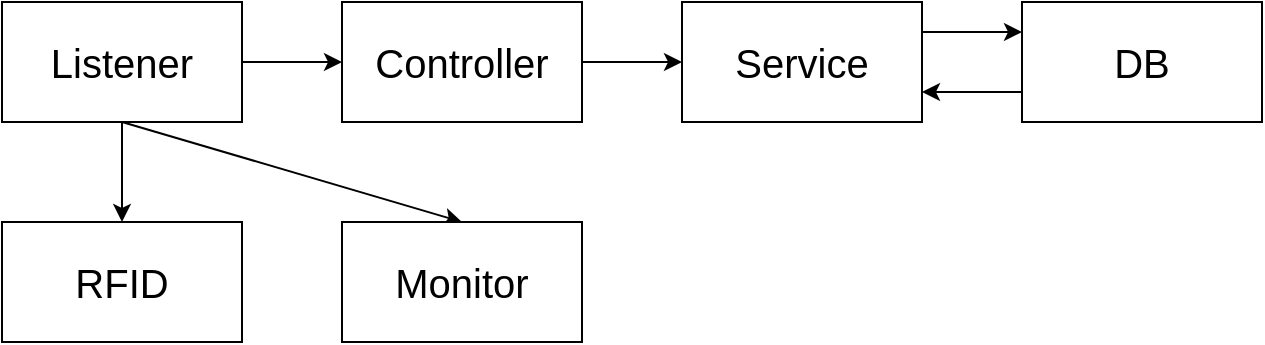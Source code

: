<mxfile>
    <diagram id="XLGdq-fokk2LQcQoX3o3" name="페이지-1">
        <mxGraphModel dx="761" dy="293" grid="1" gridSize="10" guides="1" tooltips="1" connect="1" arrows="1" fold="1" page="1" pageScale="1" pageWidth="1169" pageHeight="827" math="0" shadow="0">
            <root>
                <mxCell id="0"/>
                <mxCell id="1" parent="0"/>
                <mxCell id="74" style="edgeStyle=none;html=1;exitX=0.5;exitY=1;exitDx=0;exitDy=0;entryX=0.5;entryY=0;entryDx=0;entryDy=0;" parent="1" source="77" target="78" edge="1">
                    <mxGeometry relative="1" as="geometry"/>
                </mxCell>
                <mxCell id="75" style="edgeStyle=none;html=1;exitX=0.5;exitY=1;exitDx=0;exitDy=0;entryX=0.5;entryY=0;entryDx=0;entryDy=0;" parent="1" source="77" target="79" edge="1">
                    <mxGeometry relative="1" as="geometry"/>
                </mxCell>
                <mxCell id="76" style="edgeStyle=none;html=1;exitX=1;exitY=0.5;exitDx=0;exitDy=0;entryX=0;entryY=0.5;entryDx=0;entryDy=0;" parent="1" source="77" target="81" edge="1">
                    <mxGeometry relative="1" as="geometry"/>
                </mxCell>
                <mxCell id="77" value="&lt;span style=&quot;font-size: 20px&quot;&gt;Listener&lt;/span&gt;" style="rounded=0;whiteSpace=wrap;html=1;" parent="1" vertex="1">
                    <mxGeometry x="90" y="120" width="120" height="60" as="geometry"/>
                </mxCell>
                <mxCell id="78" value="&lt;font style=&quot;font-size: 20px&quot;&gt;RFID&lt;/font&gt;" style="rounded=0;whiteSpace=wrap;html=1;" parent="1" vertex="1">
                    <mxGeometry x="90" y="230" width="120" height="60" as="geometry"/>
                </mxCell>
                <mxCell id="79" value="&lt;font style=&quot;font-size: 20px&quot;&gt;Monitor&lt;/font&gt;" style="rounded=0;whiteSpace=wrap;html=1;" parent="1" vertex="1">
                    <mxGeometry x="260" y="230" width="120" height="60" as="geometry"/>
                </mxCell>
                <mxCell id="80" style="edgeStyle=none;html=1;exitX=1;exitY=0.5;exitDx=0;exitDy=0;entryX=0;entryY=0.5;entryDx=0;entryDy=0;" parent="1" source="81" target="83" edge="1">
                    <mxGeometry relative="1" as="geometry"/>
                </mxCell>
                <mxCell id="81" value="&lt;span style=&quot;font-size: 20px&quot;&gt;Controller&lt;/span&gt;" style="rounded=0;whiteSpace=wrap;html=1;" parent="1" vertex="1">
                    <mxGeometry x="260" y="120" width="120" height="60" as="geometry"/>
                </mxCell>
                <mxCell id="82" style="edgeStyle=none;html=1;exitX=1;exitY=0.25;exitDx=0;exitDy=0;entryX=0;entryY=0.25;entryDx=0;entryDy=0;" parent="1" source="83" target="85" edge="1">
                    <mxGeometry relative="1" as="geometry"/>
                </mxCell>
                <mxCell id="83" value="&lt;span style=&quot;font-size: 20px&quot;&gt;Service&lt;/span&gt;" style="rounded=0;whiteSpace=wrap;html=1;" parent="1" vertex="1">
                    <mxGeometry x="430" y="120" width="120" height="60" as="geometry"/>
                </mxCell>
                <mxCell id="84" style="edgeStyle=none;html=1;exitX=0;exitY=0.75;exitDx=0;exitDy=0;entryX=1;entryY=0.75;entryDx=0;entryDy=0;" parent="1" source="85" target="83" edge="1">
                    <mxGeometry relative="1" as="geometry"/>
                </mxCell>
                <mxCell id="85" value="&lt;span style=&quot;font-size: 20px&quot;&gt;DB&lt;/span&gt;" style="rounded=0;whiteSpace=wrap;html=1;" parent="1" vertex="1">
                    <mxGeometry x="600" y="120" width="120" height="60" as="geometry"/>
                </mxCell>
            </root>
        </mxGraphModel>
    </diagram>
    <diagram id="19f_JdTd6HP0lb-jRkVk" name="페이지-2">
        <mxGraphModel dx="761" dy="293" grid="1" gridSize="10" guides="1" tooltips="1" connect="1" arrows="1" fold="1" page="1" pageScale="1" pageWidth="1169" pageHeight="827" background="none" math="0" shadow="0">
            <root>
                <mxCell id="yumsSh1SdZoKE3vdfmOR-0"/>
                <mxCell id="yumsSh1SdZoKE3vdfmOR-1" parent="yumsSh1SdZoKE3vdfmOR-0"/>
                <mxCell id="yumsSh1SdZoKE3vdfmOR-2" style="edgeStyle=none;html=1;entryX=0.5;entryY=0;entryDx=0;entryDy=0;fontSize=15;" parent="yumsSh1SdZoKE3vdfmOR-1" source="yumsSh1SdZoKE3vdfmOR-5" target="yumsSh1SdZoKE3vdfmOR-9" edge="1">
                    <mxGeometry relative="1" as="geometry"/>
                </mxCell>
                <mxCell id="yumsSh1SdZoKE3vdfmOR-3" style="edgeStyle=none;html=1;entryX=0.009;entryY=0.135;entryDx=0;entryDy=0;entryPerimeter=0;fontSize=17;" parent="yumsSh1SdZoKE3vdfmOR-1" source="yumsSh1SdZoKE3vdfmOR-5" target="yumsSh1SdZoKE3vdfmOR-18" edge="1">
                    <mxGeometry relative="1" as="geometry"/>
                </mxCell>
                <mxCell id="yumsSh1SdZoKE3vdfmOR-4" style="edgeStyle=none;html=1;entryX=0.129;entryY=1.04;entryDx=0;entryDy=0;entryPerimeter=0;fontSize=15;" parent="yumsSh1SdZoKE3vdfmOR-1" source="yumsSh1SdZoKE3vdfmOR-5" target="yumsSh1SdZoKE3vdfmOR-20" edge="1">
                    <mxGeometry relative="1" as="geometry"/>
                </mxCell>
                <mxCell id="EHP3UBoSBjGyNPG6HIaZ-3" style="edgeStyle=none;html=1;" parent="yumsSh1SdZoKE3vdfmOR-1" source="yumsSh1SdZoKE3vdfmOR-5" target="EHP3UBoSBjGyNPG6HIaZ-4" edge="1">
                    <mxGeometry relative="1" as="geometry"/>
                </mxCell>
                <mxCell id="yumsSh1SdZoKE3vdfmOR-5" value="Listener" style="swimlane;fontStyle=0;childLayout=stackLayout;horizontal=1;startSize=26;fillColor=none;horizontalStack=0;resizeParent=1;resizeParentMax=0;resizeLast=0;collapsible=1;marginBottom=0;fontSize=15;" parent="yumsSh1SdZoKE3vdfmOR-1" vertex="1">
                    <mxGeometry x="150" y="480" width="160" height="60" as="geometry"/>
                </mxCell>
                <mxCell id="yumsSh1SdZoKE3vdfmOR-6" value="checkEvent() " style="text;strokeColor=none;fillColor=none;align=left;verticalAlign=top;spacingLeft=4;spacingRight=4;overflow=hidden;rotatable=0;points=[[0,0.5],[1,0.5]];portConstraint=eastwest;fontSize=16;" parent="yumsSh1SdZoKE3vdfmOR-5" vertex="1">
                    <mxGeometry y="26" width="160" height="34" as="geometry"/>
                </mxCell>
                <mxCell id="yumsSh1SdZoKE3vdfmOR-7" style="edgeStyle=none;html=1;entryX=0.529;entryY=1.123;entryDx=0;entryDy=0;entryPerimeter=0;fontSize=15;endArrow=block;endFill=0;exitX=0.25;exitY=0;exitDx=0;exitDy=0;" parent="yumsSh1SdZoKE3vdfmOR-1" source="yumsSh1SdZoKE3vdfmOR-9" target="yumsSh1SdZoKE3vdfmOR-24" edge="1">
                    <mxGeometry relative="1" as="geometry">
                        <mxPoint x="128.88" y="647.196" as="targetPoint"/>
                    </mxGeometry>
                </mxCell>
                <mxCell id="yumsSh1SdZoKE3vdfmOR-8" style="edgeStyle=none;html=1;entryX=0.49;entryY=1.056;entryDx=0;entryDy=0;entryPerimeter=0;fontSize=15;endArrow=classic;endFill=1;" parent="yumsSh1SdZoKE3vdfmOR-1" source="yumsSh1SdZoKE3vdfmOR-9" target="yumsSh1SdZoKE3vdfmOR-20" edge="1">
                    <mxGeometry relative="1" as="geometry"/>
                </mxCell>
                <mxCell id="yumsSh1SdZoKE3vdfmOR-9" value="CardReader" style="swimlane;fontStyle=1;align=center;verticalAlign=top;childLayout=stackLayout;horizontal=1;startSize=26;horizontalStack=0;resizeParent=1;resizeParentMax=0;resizeLast=0;collapsible=1;marginBottom=0;fontSize=15;" parent="yumsSh1SdZoKE3vdfmOR-1" vertex="1">
                    <mxGeometry x="120" y="720" width="220" height="86" as="geometry"/>
                </mxCell>
                <mxCell id="yumsSh1SdZoKE3vdfmOR-10" value="isCard()" style="text;strokeColor=none;fillColor=none;align=left;verticalAlign=top;spacingLeft=4;spacingRight=4;overflow=hidden;rotatable=0;points=[[0,0.5],[1,0.5]];portConstraint=eastwest;fontSize=15;" parent="yumsSh1SdZoKE3vdfmOR-9" vertex="1">
                    <mxGeometry y="26" width="220" height="26" as="geometry"/>
                </mxCell>
                <mxCell id="yumsSh1SdZoKE3vdfmOR-11" value="" style="line;strokeWidth=1;fillColor=none;align=left;verticalAlign=middle;spacingTop=-1;spacingLeft=3;spacingRight=3;rotatable=0;labelPosition=right;points=[];portConstraint=eastwest;fontSize=15;" parent="yumsSh1SdZoKE3vdfmOR-9" vertex="1">
                    <mxGeometry y="52" width="220" height="8" as="geometry"/>
                </mxCell>
                <mxCell id="yumsSh1SdZoKE3vdfmOR-12" value="getCardNumber() : DeviceData" style="text;strokeColor=none;fillColor=none;align=left;verticalAlign=top;spacingLeft=4;spacingRight=4;overflow=hidden;rotatable=0;points=[[0,0.5],[1,0.5]];portConstraint=eastwest;fontSize=15;" parent="yumsSh1SdZoKE3vdfmOR-9" vertex="1">
                    <mxGeometry y="60" width="220" height="26" as="geometry"/>
                </mxCell>
                <mxCell id="yumsSh1SdZoKE3vdfmOR-13" value="Monitor" style="swimlane;fontStyle=0;childLayout=stackLayout;horizontal=1;startSize=26;fillColor=none;horizontalStack=0;resizeParent=1;resizeParentMax=0;resizeLast=0;collapsible=1;marginBottom=0;fontSize=15;" parent="yumsSh1SdZoKE3vdfmOR-1" vertex="1">
                    <mxGeometry x="550" y="600" width="160" height="60" as="geometry"/>
                </mxCell>
                <mxCell id="yumsSh1SdZoKE3vdfmOR-14" value="print()" style="text;strokeColor=none;fillColor=none;align=left;verticalAlign=top;spacingLeft=4;spacingRight=4;overflow=hidden;rotatable=0;points=[[0,0.5],[1,0.5]];portConstraint=eastwest;fontSize=17;" parent="yumsSh1SdZoKE3vdfmOR-13" vertex="1">
                    <mxGeometry y="26" width="160" height="34" as="geometry"/>
                </mxCell>
                <mxCell id="yumsSh1SdZoKE3vdfmOR-16" style="edgeStyle=none;html=1;fontSize=15;" parent="yumsSh1SdZoKE3vdfmOR-1" source="yumsSh1SdZoKE3vdfmOR-17" target="yumsSh1SdZoKE3vdfmOR-20" edge="1">
                    <mxGeometry relative="1" as="geometry"/>
                </mxCell>
                <mxCell id="EHP3UBoSBjGyNPG6HIaZ-0" style="edgeStyle=none;html=1;entryX=0.453;entryY=0.976;entryDx=0;entryDy=0;entryPerimeter=0;" parent="yumsSh1SdZoKE3vdfmOR-1" source="yumsSh1SdZoKE3vdfmOR-17" target="yXLGBIXKNA_ujfvwIyK5-4" edge="1">
                    <mxGeometry relative="1" as="geometry"/>
                </mxCell>
                <mxCell id="EHP3UBoSBjGyNPG6HIaZ-1" style="edgeStyle=none;html=1;entryX=0.5;entryY=0;entryDx=0;entryDy=0;" parent="yumsSh1SdZoKE3vdfmOR-1" source="yumsSh1SdZoKE3vdfmOR-17" target="yumsSh1SdZoKE3vdfmOR-13" edge="1">
                    <mxGeometry relative="1" as="geometry"/>
                </mxCell>
                <mxCell id="yumsSh1SdZoKE3vdfmOR-17" value="Controller" style="swimlane;fontStyle=0;childLayout=stackLayout;horizontal=1;startSize=26;fillColor=none;horizontalStack=0;resizeParent=1;resizeParentMax=0;resizeLast=0;collapsible=1;marginBottom=0;fontSize=15;" parent="yumsSh1SdZoKE3vdfmOR-1" vertex="1">
                    <mxGeometry x="424" y="480" width="160" height="60" as="geometry"/>
                </mxCell>
                <mxCell id="yumsSh1SdZoKE3vdfmOR-18" value="updateEvent()" style="text;strokeColor=none;fillColor=none;align=left;verticalAlign=top;spacingLeft=4;spacingRight=4;overflow=hidden;rotatable=0;points=[[0,0.5],[1,0.5]];portConstraint=eastwest;fontSize=16;" parent="yumsSh1SdZoKE3vdfmOR-17" vertex="1">
                    <mxGeometry y="26" width="160" height="34" as="geometry"/>
                </mxCell>
                <mxCell id="yumsSh1SdZoKE3vdfmOR-19" value="DeviceData" style="swimlane;fontStyle=0;childLayout=stackLayout;horizontal=1;startSize=26;fillColor=none;horizontalStack=0;resizeParent=1;resizeParentMax=0;resizeLast=0;collapsible=1;marginBottom=0;fontSize=15;" parent="yumsSh1SdZoKE3vdfmOR-1" vertex="1">
                    <mxGeometry x="320" y="370" width="160" height="76" as="geometry"/>
                </mxCell>
                <mxCell id="yumsSh1SdZoKE3vdfmOR-20" value="devName : std::string&#10;devData : std::vector" style="text;strokeColor=none;fillColor=none;align=left;verticalAlign=top;spacingLeft=4;spacingRight=4;overflow=hidden;rotatable=0;points=[[0,0.5],[1,0.5]];portConstraint=eastwest;fontSize=15;" parent="yumsSh1SdZoKE3vdfmOR-19" vertex="1">
                    <mxGeometry y="26" width="160" height="50" as="geometry"/>
                </mxCell>
                <mxCell id="yumsSh1SdZoKE3vdfmOR-21" value="RFID" style="swimlane;fontStyle=1;align=center;verticalAlign=top;childLayout=stackLayout;horizontal=1;startSize=26;horizontalStack=0;resizeParent=1;resizeParentMax=0;resizeLast=0;collapsible=1;marginBottom=0;fontSize=15;" parent="yumsSh1SdZoKE3vdfmOR-1" vertex="1">
                    <mxGeometry x="30" y="574" width="160" height="86" as="geometry"/>
                </mxCell>
                <mxCell id="yumsSh1SdZoKE3vdfmOR-22" value="request()" style="text;strokeColor=none;fillColor=none;align=left;verticalAlign=top;spacingLeft=4;spacingRight=4;overflow=hidden;rotatable=0;points=[[0,0.5],[1,0.5]];portConstraint=eastwest;fontSize=15;" parent="yumsSh1SdZoKE3vdfmOR-21" vertex="1">
                    <mxGeometry y="26" width="160" height="26" as="geometry"/>
                </mxCell>
                <mxCell id="yumsSh1SdZoKE3vdfmOR-23" value="" style="line;strokeWidth=1;fillColor=none;align=left;verticalAlign=middle;spacingTop=-1;spacingLeft=3;spacingRight=3;rotatable=0;labelPosition=right;points=[];portConstraint=eastwest;fontSize=15;" parent="yumsSh1SdZoKE3vdfmOR-21" vertex="1">
                    <mxGeometry y="52" width="160" height="8" as="geometry"/>
                </mxCell>
                <mxCell id="yumsSh1SdZoKE3vdfmOR-24" value="get_card_serail()" style="text;strokeColor=none;fillColor=none;align=left;verticalAlign=top;spacingLeft=4;spacingRight=4;overflow=hidden;rotatable=0;points=[[0,0.5],[1,0.5]];portConstraint=eastwest;fontSize=15;" parent="yumsSh1SdZoKE3vdfmOR-21" vertex="1">
                    <mxGeometry y="60" width="160" height="26" as="geometry"/>
                </mxCell>
                <mxCell id="rVGMIeEtYFX2jaJdgsJs-1" value="&lt;font&gt;&lt;font style=&quot;font-size: 16px&quot;&gt;Database&lt;br&gt;&lt;/font&gt;memberList.bin&lt;br&gt;&lt;/font&gt;" style="shape=cylinder3;whiteSpace=wrap;html=1;boundedLbl=1;backgroundOutline=1;size=15;" parent="yumsSh1SdZoKE3vdfmOR-1" vertex="1">
                    <mxGeometry x="905" y="574" width="140" height="118" as="geometry"/>
                </mxCell>
                <mxCell id="yXLGBIXKNA_ujfvwIyK5-0" value="MemberInfo" style="swimlane;fontStyle=0;childLayout=stackLayout;horizontal=1;startSize=26;fillColor=none;horizontalStack=0;resizeParent=1;resizeParentMax=0;resizeLast=0;collapsible=1;marginBottom=0;fontSize=15;" parent="yumsSh1SdZoKE3vdfmOR-1" vertex="1">
                    <mxGeometry x="700" y="70" width="180" height="124" as="geometry">
                        <mxRectangle x="800" y="120" width="110" height="26" as="alternateBounds"/>
                    </mxGeometry>
                </mxCell>
                <mxCell id="yXLGBIXKNA_ujfvwIyK5-1" value="id : int&#10;name[10] : char&#10;address[40] : char&#10;phoneNumber[15] : char&#10;cardNum[5] : int" style="text;strokeColor=none;fillColor=none;align=left;verticalAlign=top;spacingLeft=4;spacingRight=4;overflow=hidden;rotatable=0;points=[[0,0.5],[1,0.5]];portConstraint=eastwest;fontSize=15;" parent="yXLGBIXKNA_ujfvwIyK5-0" vertex="1">
                    <mxGeometry y="26" width="180" height="98" as="geometry"/>
                </mxCell>
                <mxCell id="yXLGBIXKNA_ujfvwIyK5-10" style="edgeStyle=none;html=1;exitX=0.5;exitY=0;exitDx=0;exitDy=0;" parent="yumsSh1SdZoKE3vdfmOR-1" source="yXLGBIXKNA_ujfvwIyK5-3" target="yXLGBIXKNA_ujfvwIyK5-1" edge="1">
                    <mxGeometry relative="1" as="geometry"/>
                </mxCell>
                <mxCell id="EHP3UBoSBjGyNPG6HIaZ-2" style="edgeStyle=none;html=1;entryX=0.003;entryY=0.294;entryDx=0;entryDy=0;entryPerimeter=0;" parent="yumsSh1SdZoKE3vdfmOR-1" source="yXLGBIXKNA_ujfvwIyK5-3" target="yXLGBIXKNA_ujfvwIyK5-6" edge="1">
                    <mxGeometry relative="1" as="geometry"/>
                </mxCell>
                <mxCell id="yXLGBIXKNA_ujfvwIyK5-3" value="MembersManage&#10;Service" style="swimlane;fontStyle=0;childLayout=stackLayout;horizontal=1;startSize=40;fillColor=none;horizontalStack=0;resizeParent=1;resizeParentMax=0;resizeLast=0;collapsible=1;marginBottom=0;fontSize=15;" parent="yumsSh1SdZoKE3vdfmOR-1" vertex="1">
                    <mxGeometry x="510" y="310" width="250" height="90" as="geometry"/>
                </mxCell>
                <mxCell id="yXLGBIXKNA_ujfvwIyK5-4" value="updateStateEvent(std::string)&#10;checkCardNumber(int *cardNum)&#10; " style="text;strokeColor=none;fillColor=none;align=left;verticalAlign=top;spacingLeft=4;spacingRight=4;overflow=hidden;rotatable=0;points=[[0,0.5],[1,0.5]];portConstraint=eastwest;fontSize=15;" parent="yXLGBIXKNA_ujfvwIyK5-3" vertex="1">
                    <mxGeometry y="40" width="250" height="50" as="geometry"/>
                </mxCell>
                <mxCell id="yXLGBIXKNA_ujfvwIyK5-9" style="edgeStyle=none;html=1;entryX=0.5;entryY=0;entryDx=0;entryDy=0;entryPerimeter=0;" parent="yumsSh1SdZoKE3vdfmOR-1" source="yXLGBIXKNA_ujfvwIyK5-5" target="rVGMIeEtYFX2jaJdgsJs-1" edge="1">
                    <mxGeometry relative="1" as="geometry">
                        <mxPoint x="900" y="460" as="targetPoint"/>
                    </mxGeometry>
                </mxCell>
                <mxCell id="yXLGBIXKNA_ujfvwIyK5-11" style="edgeStyle=none;html=1;exitX=0.5;exitY=0;exitDx=0;exitDy=0;entryX=0.611;entryY=1;entryDx=0;entryDy=0;entryPerimeter=0;" parent="yumsSh1SdZoKE3vdfmOR-1" source="yXLGBIXKNA_ujfvwIyK5-5" target="yXLGBIXKNA_ujfvwIyK5-1" edge="1">
                    <mxGeometry relative="1" as="geometry"/>
                </mxCell>
                <mxCell id="yXLGBIXKNA_ujfvwIyK5-5" value="MembersEntity" style="swimlane;fontStyle=0;childLayout=stackLayout;horizontal=1;startSize=38;fillColor=none;horizontalStack=0;resizeParent=1;resizeParentMax=0;resizeLast=0;collapsible=1;marginBottom=0;fontSize=15;" parent="yumsSh1SdZoKE3vdfmOR-1" vertex="1">
                    <mxGeometry x="820" y="253" width="310" height="250" as="geometry"/>
                </mxCell>
                <mxCell id="yXLGBIXKNA_ujfvwIyK5-6" value="loadMembersInfo()&#10;addMember(MemberInfo)&#10;delMemberInfo(std::string name)&#10;delMemberInfo(int *cardNum)&#10;printMemberInfo(int id)&#10;printMemberInfo(std::string name)&#10;printMemberInfo(int *cardNum)&#10;findMemberInfo(int *cardNum)&#10;findMemberInfo(std::string name&#10;" style="text;strokeColor=none;fillColor=none;align=left;verticalAlign=top;spacingLeft=4;spacingRight=4;overflow=hidden;rotatable=0;points=[[0,0.5],[1,0.5]];portConstraint=eastwest;fontSize=18;" parent="yXLGBIXKNA_ujfvwIyK5-5" vertex="1">
                    <mxGeometry y="38" width="310" height="212" as="geometry"/>
                </mxCell>
                <mxCell id="yXLGBIXKNA_ujfvwIyK5-12" value="Button" style="swimlane;fontStyle=0;childLayout=stackLayout;horizontal=1;startSize=26;fillColor=none;horizontalStack=0;resizeParent=1;resizeParentMax=0;resizeLast=0;collapsible=1;marginBottom=0;fontSize=15;" parent="yumsSh1SdZoKE3vdfmOR-1" vertex="1">
                    <mxGeometry x="630" y="720" width="160" height="82" as="geometry"/>
                </mxCell>
                <mxCell id="yXLGBIXKNA_ujfvwIyK5-13" value="request()&#10;get_card_serial()" style="text;strokeColor=none;fillColor=none;align=left;verticalAlign=top;spacingLeft=4;spacingRight=4;overflow=hidden;rotatable=0;points=[[0,0.5],[1,0.5]];portConstraint=eastwest;fontSize=17;" parent="yXLGBIXKNA_ujfvwIyK5-12" vertex="1">
                    <mxGeometry y="26" width="160" height="56" as="geometry"/>
                </mxCell>
                <mxCell id="EHP3UBoSBjGyNPG6HIaZ-4" value="ManageButton" style="swimlane;fontStyle=1;align=center;verticalAlign=top;childLayout=stackLayout;horizontal=1;startSize=26;horizontalStack=0;resizeParent=1;resizeParentMax=0;resizeLast=0;collapsible=1;marginBottom=0;fontSize=15;" parent="yumsSh1SdZoKE3vdfmOR-1" vertex="1">
                    <mxGeometry x="365" y="720" width="220" height="86" as="geometry"/>
                </mxCell>
                <mxCell id="EHP3UBoSBjGyNPG6HIaZ-5" value="checkButton() : bool" style="text;strokeColor=none;fillColor=none;align=left;verticalAlign=top;spacingLeft=4;spacingRight=4;overflow=hidden;rotatable=0;points=[[0,0.5],[1,0.5]];portConstraint=eastwest;fontSize=15;" parent="EHP3UBoSBjGyNPG6HIaZ-4" vertex="1">
                    <mxGeometry y="26" width="220" height="26" as="geometry"/>
                </mxCell>
                <mxCell id="EHP3UBoSBjGyNPG6HIaZ-6" value="" style="line;strokeWidth=1;fillColor=none;align=left;verticalAlign=middle;spacingTop=-1;spacingLeft=3;spacingRight=3;rotatable=0;labelPosition=right;points=[];portConstraint=eastwest;fontSize=15;" parent="EHP3UBoSBjGyNPG6HIaZ-4" vertex="1">
                    <mxGeometry y="52" width="220" height="8" as="geometry"/>
                </mxCell>
                <mxCell id="EHP3UBoSBjGyNPG6HIaZ-7" value="getButtonData() : DeviceData" style="text;strokeColor=none;fillColor=none;align=left;verticalAlign=top;spacingLeft=4;spacingRight=4;overflow=hidden;rotatable=0;points=[[0,0.5],[1,0.5]];portConstraint=eastwest;fontSize=15;" parent="EHP3UBoSBjGyNPG6HIaZ-4" vertex="1">
                    <mxGeometry y="60" width="220" height="26" as="geometry"/>
                </mxCell>
                <mxCell id="EHP3UBoSBjGyNPG6HIaZ-8" style="edgeStyle=none;html=1;entryX=-0.006;entryY=0.228;entryDx=0;entryDy=0;entryPerimeter=0;endArrow=blockThin;endFill=0;" parent="yumsSh1SdZoKE3vdfmOR-1" source="EHP3UBoSBjGyNPG6HIaZ-5" target="yXLGBIXKNA_ujfvwIyK5-13" edge="1">
                    <mxGeometry relative="1" as="geometry"/>
                </mxCell>
            </root>
        </mxGraphModel>
    </diagram>
</mxfile>